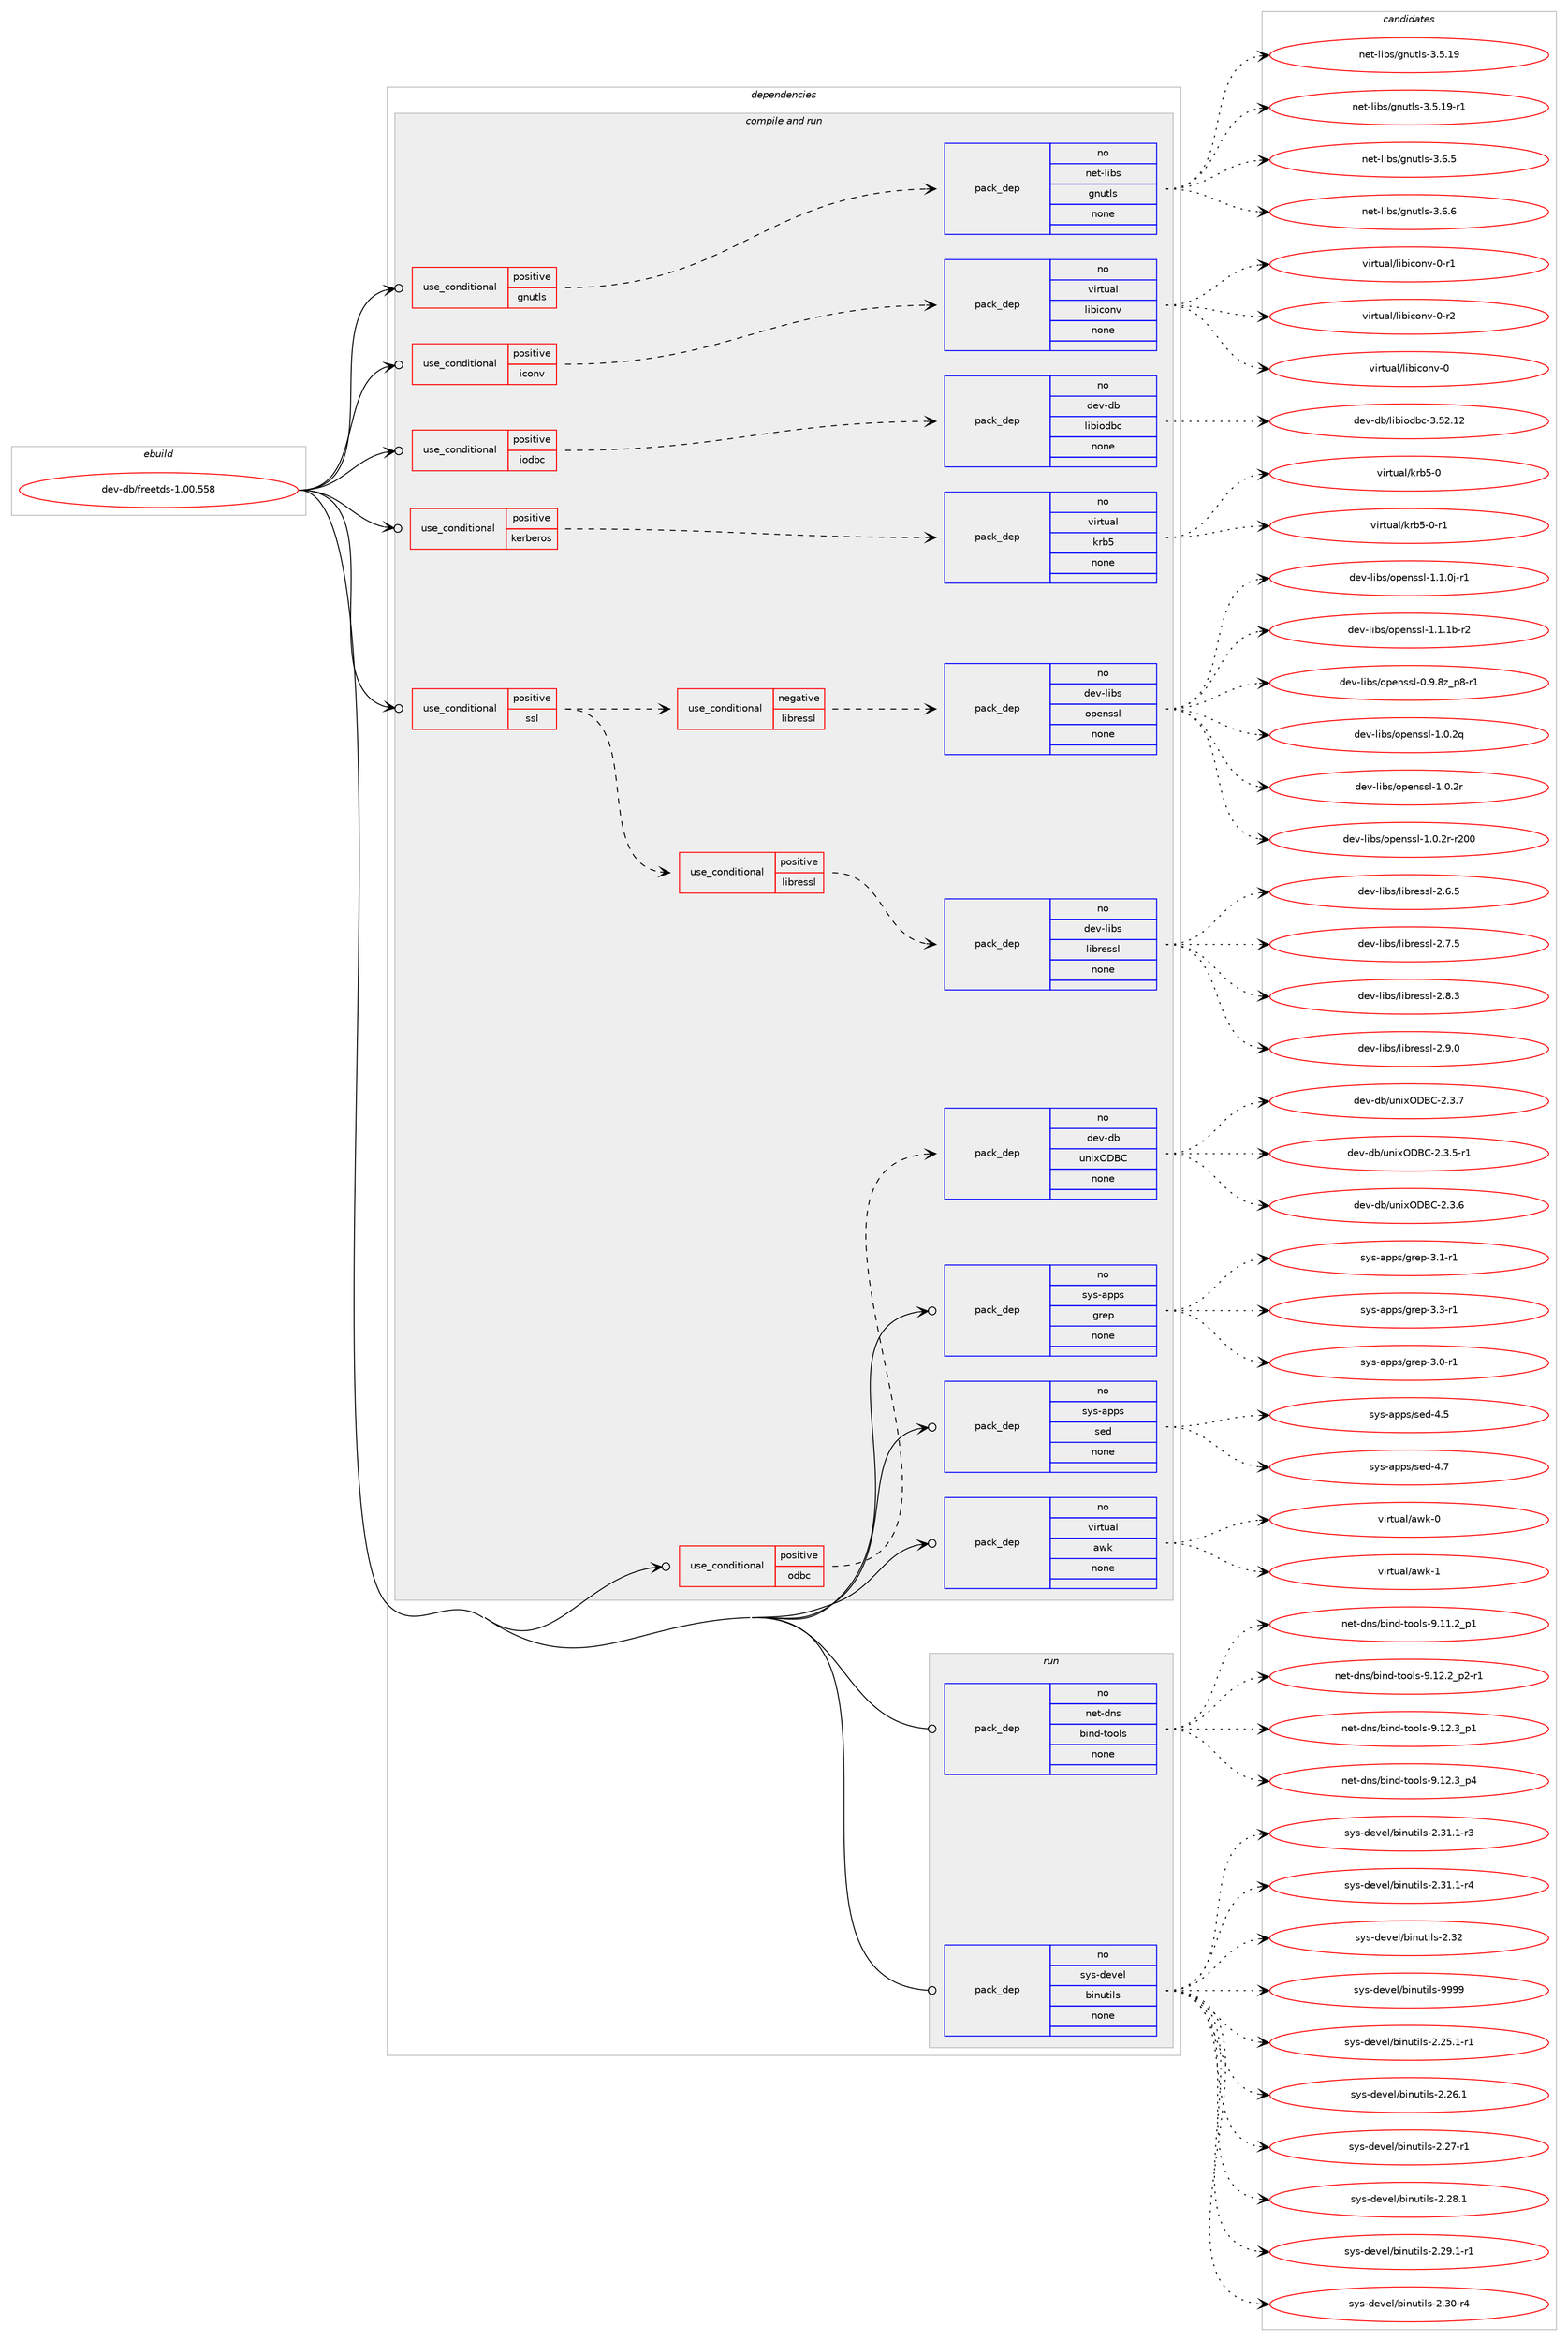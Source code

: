 digraph prolog {

# *************
# Graph options
# *************

newrank=true;
concentrate=true;
compound=true;
graph [rankdir=LR,fontname=Helvetica,fontsize=10,ranksep=1.5];#, ranksep=2.5, nodesep=0.2];
edge  [arrowhead=vee];
node  [fontname=Helvetica,fontsize=10];

# **********
# The ebuild
# **********

subgraph cluster_leftcol {
color=gray;
rank=same;
label=<<i>ebuild</i>>;
id [label="dev-db/freetds-1.00.558", color=red, width=4, href="../dev-db/freetds-1.00.558.svg"];
}

# ****************
# The dependencies
# ****************

subgraph cluster_midcol {
color=gray;
label=<<i>dependencies</i>>;
subgraph cluster_compile {
fillcolor="#eeeeee";
style=filled;
label=<<i>compile</i>>;
}
subgraph cluster_compileandrun {
fillcolor="#eeeeee";
style=filled;
label=<<i>compile and run</i>>;
subgraph cond356658 {
dependency1318071 [label=<<TABLE BORDER="0" CELLBORDER="1" CELLSPACING="0" CELLPADDING="4"><TR><TD ROWSPAN="3" CELLPADDING="10">use_conditional</TD></TR><TR><TD>positive</TD></TR><TR><TD>gnutls</TD></TR></TABLE>>, shape=none, color=red];
subgraph pack940516 {
dependency1318072 [label=<<TABLE BORDER="0" CELLBORDER="1" CELLSPACING="0" CELLPADDING="4" WIDTH="220"><TR><TD ROWSPAN="6" CELLPADDING="30">pack_dep</TD></TR><TR><TD WIDTH="110">no</TD></TR><TR><TD>net-libs</TD></TR><TR><TD>gnutls</TD></TR><TR><TD>none</TD></TR><TR><TD></TD></TR></TABLE>>, shape=none, color=blue];
}
dependency1318071:e -> dependency1318072:w [weight=20,style="dashed",arrowhead="vee"];
}
id:e -> dependency1318071:w [weight=20,style="solid",arrowhead="odotvee"];
subgraph cond356659 {
dependency1318073 [label=<<TABLE BORDER="0" CELLBORDER="1" CELLSPACING="0" CELLPADDING="4"><TR><TD ROWSPAN="3" CELLPADDING="10">use_conditional</TD></TR><TR><TD>positive</TD></TR><TR><TD>iconv</TD></TR></TABLE>>, shape=none, color=red];
subgraph pack940517 {
dependency1318074 [label=<<TABLE BORDER="0" CELLBORDER="1" CELLSPACING="0" CELLPADDING="4" WIDTH="220"><TR><TD ROWSPAN="6" CELLPADDING="30">pack_dep</TD></TR><TR><TD WIDTH="110">no</TD></TR><TR><TD>virtual</TD></TR><TR><TD>libiconv</TD></TR><TR><TD>none</TD></TR><TR><TD></TD></TR></TABLE>>, shape=none, color=blue];
}
dependency1318073:e -> dependency1318074:w [weight=20,style="dashed",arrowhead="vee"];
}
id:e -> dependency1318073:w [weight=20,style="solid",arrowhead="odotvee"];
subgraph cond356660 {
dependency1318075 [label=<<TABLE BORDER="0" CELLBORDER="1" CELLSPACING="0" CELLPADDING="4"><TR><TD ROWSPAN="3" CELLPADDING="10">use_conditional</TD></TR><TR><TD>positive</TD></TR><TR><TD>iodbc</TD></TR></TABLE>>, shape=none, color=red];
subgraph pack940518 {
dependency1318076 [label=<<TABLE BORDER="0" CELLBORDER="1" CELLSPACING="0" CELLPADDING="4" WIDTH="220"><TR><TD ROWSPAN="6" CELLPADDING="30">pack_dep</TD></TR><TR><TD WIDTH="110">no</TD></TR><TR><TD>dev-db</TD></TR><TR><TD>libiodbc</TD></TR><TR><TD>none</TD></TR><TR><TD></TD></TR></TABLE>>, shape=none, color=blue];
}
dependency1318075:e -> dependency1318076:w [weight=20,style="dashed",arrowhead="vee"];
}
id:e -> dependency1318075:w [weight=20,style="solid",arrowhead="odotvee"];
subgraph cond356661 {
dependency1318077 [label=<<TABLE BORDER="0" CELLBORDER="1" CELLSPACING="0" CELLPADDING="4"><TR><TD ROWSPAN="3" CELLPADDING="10">use_conditional</TD></TR><TR><TD>positive</TD></TR><TR><TD>kerberos</TD></TR></TABLE>>, shape=none, color=red];
subgraph pack940519 {
dependency1318078 [label=<<TABLE BORDER="0" CELLBORDER="1" CELLSPACING="0" CELLPADDING="4" WIDTH="220"><TR><TD ROWSPAN="6" CELLPADDING="30">pack_dep</TD></TR><TR><TD WIDTH="110">no</TD></TR><TR><TD>virtual</TD></TR><TR><TD>krb5</TD></TR><TR><TD>none</TD></TR><TR><TD></TD></TR></TABLE>>, shape=none, color=blue];
}
dependency1318077:e -> dependency1318078:w [weight=20,style="dashed",arrowhead="vee"];
}
id:e -> dependency1318077:w [weight=20,style="solid",arrowhead="odotvee"];
subgraph cond356662 {
dependency1318079 [label=<<TABLE BORDER="0" CELLBORDER="1" CELLSPACING="0" CELLPADDING="4"><TR><TD ROWSPAN="3" CELLPADDING="10">use_conditional</TD></TR><TR><TD>positive</TD></TR><TR><TD>odbc</TD></TR></TABLE>>, shape=none, color=red];
subgraph pack940520 {
dependency1318080 [label=<<TABLE BORDER="0" CELLBORDER="1" CELLSPACING="0" CELLPADDING="4" WIDTH="220"><TR><TD ROWSPAN="6" CELLPADDING="30">pack_dep</TD></TR><TR><TD WIDTH="110">no</TD></TR><TR><TD>dev-db</TD></TR><TR><TD>unixODBC</TD></TR><TR><TD>none</TD></TR><TR><TD></TD></TR></TABLE>>, shape=none, color=blue];
}
dependency1318079:e -> dependency1318080:w [weight=20,style="dashed",arrowhead="vee"];
}
id:e -> dependency1318079:w [weight=20,style="solid",arrowhead="odotvee"];
subgraph cond356663 {
dependency1318081 [label=<<TABLE BORDER="0" CELLBORDER="1" CELLSPACING="0" CELLPADDING="4"><TR><TD ROWSPAN="3" CELLPADDING="10">use_conditional</TD></TR><TR><TD>positive</TD></TR><TR><TD>ssl</TD></TR></TABLE>>, shape=none, color=red];
subgraph cond356664 {
dependency1318082 [label=<<TABLE BORDER="0" CELLBORDER="1" CELLSPACING="0" CELLPADDING="4"><TR><TD ROWSPAN="3" CELLPADDING="10">use_conditional</TD></TR><TR><TD>negative</TD></TR><TR><TD>libressl</TD></TR></TABLE>>, shape=none, color=red];
subgraph pack940521 {
dependency1318083 [label=<<TABLE BORDER="0" CELLBORDER="1" CELLSPACING="0" CELLPADDING="4" WIDTH="220"><TR><TD ROWSPAN="6" CELLPADDING="30">pack_dep</TD></TR><TR><TD WIDTH="110">no</TD></TR><TR><TD>dev-libs</TD></TR><TR><TD>openssl</TD></TR><TR><TD>none</TD></TR><TR><TD></TD></TR></TABLE>>, shape=none, color=blue];
}
dependency1318082:e -> dependency1318083:w [weight=20,style="dashed",arrowhead="vee"];
}
dependency1318081:e -> dependency1318082:w [weight=20,style="dashed",arrowhead="vee"];
subgraph cond356665 {
dependency1318084 [label=<<TABLE BORDER="0" CELLBORDER="1" CELLSPACING="0" CELLPADDING="4"><TR><TD ROWSPAN="3" CELLPADDING="10">use_conditional</TD></TR><TR><TD>positive</TD></TR><TR><TD>libressl</TD></TR></TABLE>>, shape=none, color=red];
subgraph pack940522 {
dependency1318085 [label=<<TABLE BORDER="0" CELLBORDER="1" CELLSPACING="0" CELLPADDING="4" WIDTH="220"><TR><TD ROWSPAN="6" CELLPADDING="30">pack_dep</TD></TR><TR><TD WIDTH="110">no</TD></TR><TR><TD>dev-libs</TD></TR><TR><TD>libressl</TD></TR><TR><TD>none</TD></TR><TR><TD></TD></TR></TABLE>>, shape=none, color=blue];
}
dependency1318084:e -> dependency1318085:w [weight=20,style="dashed",arrowhead="vee"];
}
dependency1318081:e -> dependency1318084:w [weight=20,style="dashed",arrowhead="vee"];
}
id:e -> dependency1318081:w [weight=20,style="solid",arrowhead="odotvee"];
subgraph pack940523 {
dependency1318086 [label=<<TABLE BORDER="0" CELLBORDER="1" CELLSPACING="0" CELLPADDING="4" WIDTH="220"><TR><TD ROWSPAN="6" CELLPADDING="30">pack_dep</TD></TR><TR><TD WIDTH="110">no</TD></TR><TR><TD>sys-apps</TD></TR><TR><TD>grep</TD></TR><TR><TD>none</TD></TR><TR><TD></TD></TR></TABLE>>, shape=none, color=blue];
}
id:e -> dependency1318086:w [weight=20,style="solid",arrowhead="odotvee"];
subgraph pack940524 {
dependency1318087 [label=<<TABLE BORDER="0" CELLBORDER="1" CELLSPACING="0" CELLPADDING="4" WIDTH="220"><TR><TD ROWSPAN="6" CELLPADDING="30">pack_dep</TD></TR><TR><TD WIDTH="110">no</TD></TR><TR><TD>sys-apps</TD></TR><TR><TD>sed</TD></TR><TR><TD>none</TD></TR><TR><TD></TD></TR></TABLE>>, shape=none, color=blue];
}
id:e -> dependency1318087:w [weight=20,style="solid",arrowhead="odotvee"];
subgraph pack940525 {
dependency1318088 [label=<<TABLE BORDER="0" CELLBORDER="1" CELLSPACING="0" CELLPADDING="4" WIDTH="220"><TR><TD ROWSPAN="6" CELLPADDING="30">pack_dep</TD></TR><TR><TD WIDTH="110">no</TD></TR><TR><TD>virtual</TD></TR><TR><TD>awk</TD></TR><TR><TD>none</TD></TR><TR><TD></TD></TR></TABLE>>, shape=none, color=blue];
}
id:e -> dependency1318088:w [weight=20,style="solid",arrowhead="odotvee"];
}
subgraph cluster_run {
fillcolor="#eeeeee";
style=filled;
label=<<i>run</i>>;
subgraph pack940526 {
dependency1318089 [label=<<TABLE BORDER="0" CELLBORDER="1" CELLSPACING="0" CELLPADDING="4" WIDTH="220"><TR><TD ROWSPAN="6" CELLPADDING="30">pack_dep</TD></TR><TR><TD WIDTH="110">no</TD></TR><TR><TD>net-dns</TD></TR><TR><TD>bind-tools</TD></TR><TR><TD>none</TD></TR><TR><TD></TD></TR></TABLE>>, shape=none, color=blue];
}
id:e -> dependency1318089:w [weight=20,style="solid",arrowhead="odot"];
subgraph pack940527 {
dependency1318090 [label=<<TABLE BORDER="0" CELLBORDER="1" CELLSPACING="0" CELLPADDING="4" WIDTH="220"><TR><TD ROWSPAN="6" CELLPADDING="30">pack_dep</TD></TR><TR><TD WIDTH="110">no</TD></TR><TR><TD>sys-devel</TD></TR><TR><TD>binutils</TD></TR><TR><TD>none</TD></TR><TR><TD></TD></TR></TABLE>>, shape=none, color=blue];
}
id:e -> dependency1318090:w [weight=20,style="solid",arrowhead="odot"];
}
}

# **************
# The candidates
# **************

subgraph cluster_choices {
rank=same;
color=gray;
label=<<i>candidates</i>>;

subgraph choice940516 {
color=black;
nodesep=1;
choice11010111645108105981154710311011711610811545514653464957 [label="net-libs/gnutls-3.5.19", color=red, width=4,href="../net-libs/gnutls-3.5.19.svg"];
choice110101116451081059811547103110117116108115455146534649574511449 [label="net-libs/gnutls-3.5.19-r1", color=red, width=4,href="../net-libs/gnutls-3.5.19-r1.svg"];
choice110101116451081059811547103110117116108115455146544653 [label="net-libs/gnutls-3.6.5", color=red, width=4,href="../net-libs/gnutls-3.6.5.svg"];
choice110101116451081059811547103110117116108115455146544654 [label="net-libs/gnutls-3.6.6", color=red, width=4,href="../net-libs/gnutls-3.6.6.svg"];
dependency1318072:e -> choice11010111645108105981154710311011711610811545514653464957:w [style=dotted,weight="100"];
dependency1318072:e -> choice110101116451081059811547103110117116108115455146534649574511449:w [style=dotted,weight="100"];
dependency1318072:e -> choice110101116451081059811547103110117116108115455146544653:w [style=dotted,weight="100"];
dependency1318072:e -> choice110101116451081059811547103110117116108115455146544654:w [style=dotted,weight="100"];
}
subgraph choice940517 {
color=black;
nodesep=1;
choice118105114116117971084710810598105991111101184548 [label="virtual/libiconv-0", color=red, width=4,href="../virtual/libiconv-0.svg"];
choice1181051141161179710847108105981059911111011845484511449 [label="virtual/libiconv-0-r1", color=red, width=4,href="../virtual/libiconv-0-r1.svg"];
choice1181051141161179710847108105981059911111011845484511450 [label="virtual/libiconv-0-r2", color=red, width=4,href="../virtual/libiconv-0-r2.svg"];
dependency1318074:e -> choice118105114116117971084710810598105991111101184548:w [style=dotted,weight="100"];
dependency1318074:e -> choice1181051141161179710847108105981059911111011845484511449:w [style=dotted,weight="100"];
dependency1318074:e -> choice1181051141161179710847108105981059911111011845484511450:w [style=dotted,weight="100"];
}
subgraph choice940518 {
color=black;
nodesep=1;
choice1001011184510098471081059810511110098994551465350464950 [label="dev-db/libiodbc-3.52.12", color=red, width=4,href="../dev-db/libiodbc-3.52.12.svg"];
dependency1318076:e -> choice1001011184510098471081059810511110098994551465350464950:w [style=dotted,weight="100"];
}
subgraph choice940519 {
color=black;
nodesep=1;
choice118105114116117971084710711498534548 [label="virtual/krb5-0", color=red, width=4,href="../virtual/krb5-0.svg"];
choice1181051141161179710847107114985345484511449 [label="virtual/krb5-0-r1", color=red, width=4,href="../virtual/krb5-0-r1.svg"];
dependency1318078:e -> choice118105114116117971084710711498534548:w [style=dotted,weight="100"];
dependency1318078:e -> choice1181051141161179710847107114985345484511449:w [style=dotted,weight="100"];
}
subgraph choice940520 {
color=black;
nodesep=1;
choice100101118451009847117110105120796866674550465146534511449 [label="dev-db/unixODBC-2.3.5-r1", color=red, width=4,href="../dev-db/unixODBC-2.3.5-r1.svg"];
choice10010111845100984711711010512079686667455046514654 [label="dev-db/unixODBC-2.3.6", color=red, width=4,href="../dev-db/unixODBC-2.3.6.svg"];
choice10010111845100984711711010512079686667455046514655 [label="dev-db/unixODBC-2.3.7", color=red, width=4,href="../dev-db/unixODBC-2.3.7.svg"];
dependency1318080:e -> choice100101118451009847117110105120796866674550465146534511449:w [style=dotted,weight="100"];
dependency1318080:e -> choice10010111845100984711711010512079686667455046514654:w [style=dotted,weight="100"];
dependency1318080:e -> choice10010111845100984711711010512079686667455046514655:w [style=dotted,weight="100"];
}
subgraph choice940521 {
color=black;
nodesep=1;
choice10010111845108105981154711111210111011511510845484657465612295112564511449 [label="dev-libs/openssl-0.9.8z_p8-r1", color=red, width=4,href="../dev-libs/openssl-0.9.8z_p8-r1.svg"];
choice100101118451081059811547111112101110115115108454946484650113 [label="dev-libs/openssl-1.0.2q", color=red, width=4,href="../dev-libs/openssl-1.0.2q.svg"];
choice100101118451081059811547111112101110115115108454946484650114 [label="dev-libs/openssl-1.0.2r", color=red, width=4,href="../dev-libs/openssl-1.0.2r.svg"];
choice10010111845108105981154711111210111011511510845494648465011445114504848 [label="dev-libs/openssl-1.0.2r-r200", color=red, width=4,href="../dev-libs/openssl-1.0.2r-r200.svg"];
choice1001011184510810598115471111121011101151151084549464946481064511449 [label="dev-libs/openssl-1.1.0j-r1", color=red, width=4,href="../dev-libs/openssl-1.1.0j-r1.svg"];
choice100101118451081059811547111112101110115115108454946494649984511450 [label="dev-libs/openssl-1.1.1b-r2", color=red, width=4,href="../dev-libs/openssl-1.1.1b-r2.svg"];
dependency1318083:e -> choice10010111845108105981154711111210111011511510845484657465612295112564511449:w [style=dotted,weight="100"];
dependency1318083:e -> choice100101118451081059811547111112101110115115108454946484650113:w [style=dotted,weight="100"];
dependency1318083:e -> choice100101118451081059811547111112101110115115108454946484650114:w [style=dotted,weight="100"];
dependency1318083:e -> choice10010111845108105981154711111210111011511510845494648465011445114504848:w [style=dotted,weight="100"];
dependency1318083:e -> choice1001011184510810598115471111121011101151151084549464946481064511449:w [style=dotted,weight="100"];
dependency1318083:e -> choice100101118451081059811547111112101110115115108454946494649984511450:w [style=dotted,weight="100"];
}
subgraph choice940522 {
color=black;
nodesep=1;
choice10010111845108105981154710810598114101115115108455046544653 [label="dev-libs/libressl-2.6.5", color=red, width=4,href="../dev-libs/libressl-2.6.5.svg"];
choice10010111845108105981154710810598114101115115108455046554653 [label="dev-libs/libressl-2.7.5", color=red, width=4,href="../dev-libs/libressl-2.7.5.svg"];
choice10010111845108105981154710810598114101115115108455046564651 [label="dev-libs/libressl-2.8.3", color=red, width=4,href="../dev-libs/libressl-2.8.3.svg"];
choice10010111845108105981154710810598114101115115108455046574648 [label="dev-libs/libressl-2.9.0", color=red, width=4,href="../dev-libs/libressl-2.9.0.svg"];
dependency1318085:e -> choice10010111845108105981154710810598114101115115108455046544653:w [style=dotted,weight="100"];
dependency1318085:e -> choice10010111845108105981154710810598114101115115108455046554653:w [style=dotted,weight="100"];
dependency1318085:e -> choice10010111845108105981154710810598114101115115108455046564651:w [style=dotted,weight="100"];
dependency1318085:e -> choice10010111845108105981154710810598114101115115108455046574648:w [style=dotted,weight="100"];
}
subgraph choice940523 {
color=black;
nodesep=1;
choice115121115459711211211547103114101112455146484511449 [label="sys-apps/grep-3.0-r1", color=red, width=4,href="../sys-apps/grep-3.0-r1.svg"];
choice115121115459711211211547103114101112455146494511449 [label="sys-apps/grep-3.1-r1", color=red, width=4,href="../sys-apps/grep-3.1-r1.svg"];
choice115121115459711211211547103114101112455146514511449 [label="sys-apps/grep-3.3-r1", color=red, width=4,href="../sys-apps/grep-3.3-r1.svg"];
dependency1318086:e -> choice115121115459711211211547103114101112455146484511449:w [style=dotted,weight="100"];
dependency1318086:e -> choice115121115459711211211547103114101112455146494511449:w [style=dotted,weight="100"];
dependency1318086:e -> choice115121115459711211211547103114101112455146514511449:w [style=dotted,weight="100"];
}
subgraph choice940524 {
color=black;
nodesep=1;
choice11512111545971121121154711510110045524653 [label="sys-apps/sed-4.5", color=red, width=4,href="../sys-apps/sed-4.5.svg"];
choice11512111545971121121154711510110045524655 [label="sys-apps/sed-4.7", color=red, width=4,href="../sys-apps/sed-4.7.svg"];
dependency1318087:e -> choice11512111545971121121154711510110045524653:w [style=dotted,weight="100"];
dependency1318087:e -> choice11512111545971121121154711510110045524655:w [style=dotted,weight="100"];
}
subgraph choice940525 {
color=black;
nodesep=1;
choice1181051141161179710847971191074548 [label="virtual/awk-0", color=red, width=4,href="../virtual/awk-0.svg"];
choice1181051141161179710847971191074549 [label="virtual/awk-1", color=red, width=4,href="../virtual/awk-1.svg"];
dependency1318088:e -> choice1181051141161179710847971191074548:w [style=dotted,weight="100"];
dependency1318088:e -> choice1181051141161179710847971191074549:w [style=dotted,weight="100"];
}
subgraph choice940526 {
color=black;
nodesep=1;
choice11010111645100110115479810511010045116111111108115455746494946509511249 [label="net-dns/bind-tools-9.11.2_p1", color=red, width=4,href="../net-dns/bind-tools-9.11.2_p1.svg"];
choice110101116451001101154798105110100451161111111081154557464950465095112504511449 [label="net-dns/bind-tools-9.12.2_p2-r1", color=red, width=4,href="../net-dns/bind-tools-9.12.2_p2-r1.svg"];
choice11010111645100110115479810511010045116111111108115455746495046519511249 [label="net-dns/bind-tools-9.12.3_p1", color=red, width=4,href="../net-dns/bind-tools-9.12.3_p1.svg"];
choice11010111645100110115479810511010045116111111108115455746495046519511252 [label="net-dns/bind-tools-9.12.3_p4", color=red, width=4,href="../net-dns/bind-tools-9.12.3_p4.svg"];
dependency1318089:e -> choice11010111645100110115479810511010045116111111108115455746494946509511249:w [style=dotted,weight="100"];
dependency1318089:e -> choice110101116451001101154798105110100451161111111081154557464950465095112504511449:w [style=dotted,weight="100"];
dependency1318089:e -> choice11010111645100110115479810511010045116111111108115455746495046519511249:w [style=dotted,weight="100"];
dependency1318089:e -> choice11010111645100110115479810511010045116111111108115455746495046519511252:w [style=dotted,weight="100"];
}
subgraph choice940527 {
color=black;
nodesep=1;
choice115121115451001011181011084798105110117116105108115455046505346494511449 [label="sys-devel/binutils-2.25.1-r1", color=red, width=4,href="../sys-devel/binutils-2.25.1-r1.svg"];
choice11512111545100101118101108479810511011711610510811545504650544649 [label="sys-devel/binutils-2.26.1", color=red, width=4,href="../sys-devel/binutils-2.26.1.svg"];
choice11512111545100101118101108479810511011711610510811545504650554511449 [label="sys-devel/binutils-2.27-r1", color=red, width=4,href="../sys-devel/binutils-2.27-r1.svg"];
choice11512111545100101118101108479810511011711610510811545504650564649 [label="sys-devel/binutils-2.28.1", color=red, width=4,href="../sys-devel/binutils-2.28.1.svg"];
choice115121115451001011181011084798105110117116105108115455046505746494511449 [label="sys-devel/binutils-2.29.1-r1", color=red, width=4,href="../sys-devel/binutils-2.29.1-r1.svg"];
choice11512111545100101118101108479810511011711610510811545504651484511452 [label="sys-devel/binutils-2.30-r4", color=red, width=4,href="../sys-devel/binutils-2.30-r4.svg"];
choice115121115451001011181011084798105110117116105108115455046514946494511451 [label="sys-devel/binutils-2.31.1-r3", color=red, width=4,href="../sys-devel/binutils-2.31.1-r3.svg"];
choice115121115451001011181011084798105110117116105108115455046514946494511452 [label="sys-devel/binutils-2.31.1-r4", color=red, width=4,href="../sys-devel/binutils-2.31.1-r4.svg"];
choice1151211154510010111810110847981051101171161051081154550465150 [label="sys-devel/binutils-2.32", color=red, width=4,href="../sys-devel/binutils-2.32.svg"];
choice1151211154510010111810110847981051101171161051081154557575757 [label="sys-devel/binutils-9999", color=red, width=4,href="../sys-devel/binutils-9999.svg"];
dependency1318090:e -> choice115121115451001011181011084798105110117116105108115455046505346494511449:w [style=dotted,weight="100"];
dependency1318090:e -> choice11512111545100101118101108479810511011711610510811545504650544649:w [style=dotted,weight="100"];
dependency1318090:e -> choice11512111545100101118101108479810511011711610510811545504650554511449:w [style=dotted,weight="100"];
dependency1318090:e -> choice11512111545100101118101108479810511011711610510811545504650564649:w [style=dotted,weight="100"];
dependency1318090:e -> choice115121115451001011181011084798105110117116105108115455046505746494511449:w [style=dotted,weight="100"];
dependency1318090:e -> choice11512111545100101118101108479810511011711610510811545504651484511452:w [style=dotted,weight="100"];
dependency1318090:e -> choice115121115451001011181011084798105110117116105108115455046514946494511451:w [style=dotted,weight="100"];
dependency1318090:e -> choice115121115451001011181011084798105110117116105108115455046514946494511452:w [style=dotted,weight="100"];
dependency1318090:e -> choice1151211154510010111810110847981051101171161051081154550465150:w [style=dotted,weight="100"];
dependency1318090:e -> choice1151211154510010111810110847981051101171161051081154557575757:w [style=dotted,weight="100"];
}
}

}
